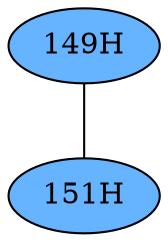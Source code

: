 // The Round Table
graph {
	"149H" [fillcolor="#66B3FF" style=radial]
	"151H" [fillcolor="#66B3FF" style=radial]
	"149H" -- "151H" [penwidth=1]
}
